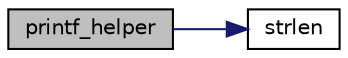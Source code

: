 digraph "printf_helper"
{
 // LATEX_PDF_SIZE
  edge [fontname="Helvetica",fontsize="10",labelfontname="Helvetica",labelfontsize="10"];
  node [fontname="Helvetica",fontsize="10",shape=record];
  rankdir="LR";
  Node1 [label="printf_helper",height=0.2,width=0.4,color="black", fillcolor="grey75", style="filled", fontcolor="black",tooltip="Perform all printf operations on the format string using the provided argument list and uses the call..."];
  Node1 -> Node2 [color="midnightblue",fontsize="10",style="solid",fontname="Helvetica"];
  Node2 [label="strlen",height=0.2,width=0.4,color="black", fillcolor="white", style="filled",URL="$d5/d24/string_8cpp.html#a2dee044e4e667b5b789b493abd21cfa4",tooltip="Returns the length of a string."];
}
